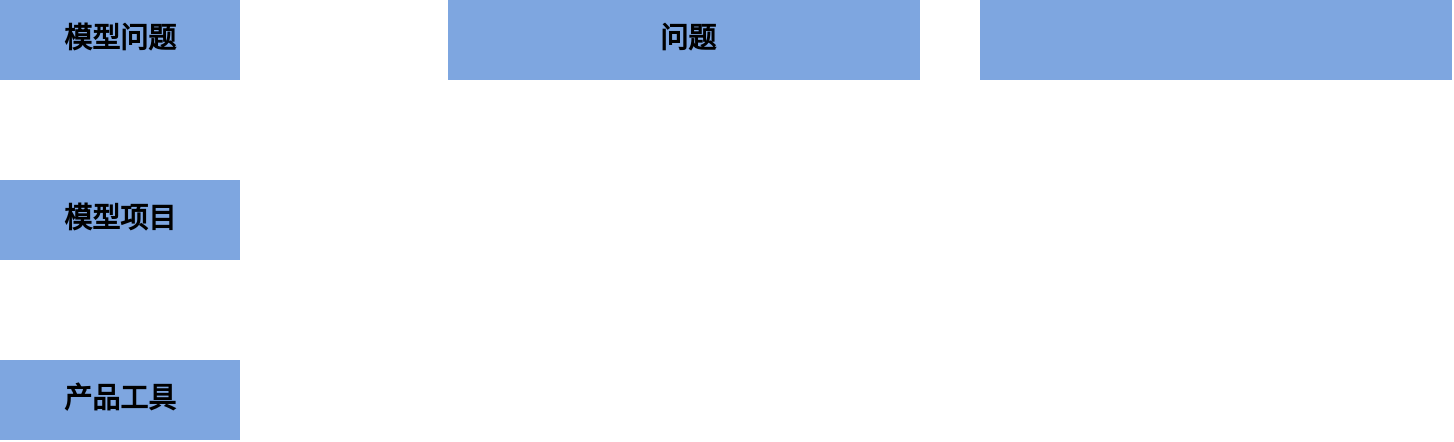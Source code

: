 <mxfile version="20.8.23" type="github">
  <diagram name="第 1 页" id="2HcNpDpKpD43kfRhDceQ">
    <mxGraphModel dx="1084" dy="465" grid="1" gridSize="10" guides="1" tooltips="1" connect="1" arrows="1" fold="1" page="1" pageScale="1" pageWidth="827" pageHeight="1169" math="0" shadow="0">
      <root>
        <mxCell id="0" />
        <mxCell id="1" parent="0" />
        <mxCell id="VEBtaycLKmm5noyyKj6F-1" value="&lt;pre&gt;&lt;br&gt;&lt;/pre&gt;" style="rounded=0;whiteSpace=wrap;html=1;labelBackgroundColor=#ffffff;hachureGap=4;strokeColor=none;strokeWidth=1;fontFamily=Architects Daughter;fontSource=https%3A%2F%2Ffonts.googleapis.com%2Fcss%3Ffamily%3DArchitects%2BDaughter;fontSize=11;fillColor=#7EA6E0;" vertex="1" parent="1">
          <mxGeometry x="70" y="240" width="120" height="40" as="geometry" />
        </mxCell>
        <mxCell id="VEBtaycLKmm5noyyKj6F-2" value="&lt;font color=&quot;#000000&quot;&gt;&lt;span style=&quot;font-size: 14px;&quot;&gt;&lt;b&gt;模型问题&lt;/b&gt;&lt;/span&gt;&lt;/font&gt;" style="text;html=1;strokeColor=none;fillColor=none;align=center;verticalAlign=middle;whiteSpace=wrap;rounded=0;fontSize=11;fontFamily=Architects Daughter;fontColor=#FFFFFF;" vertex="1" parent="1">
          <mxGeometry x="100" y="245" width="60" height="30" as="geometry" />
        </mxCell>
        <mxCell id="VEBtaycLKmm5noyyKj6F-4" value="&lt;pre&gt;&lt;br&gt;&lt;/pre&gt;" style="rounded=0;whiteSpace=wrap;html=1;labelBackgroundColor=#ffffff;hachureGap=4;strokeColor=none;strokeWidth=1;fontFamily=Architects Daughter;fontSource=https%3A%2F%2Ffonts.googleapis.com%2Fcss%3Ffamily%3DArchitects%2BDaughter;fontSize=11;fillColor=#7EA6E0;" vertex="1" parent="1">
          <mxGeometry x="294" y="240" width="236" height="40" as="geometry" />
        </mxCell>
        <mxCell id="VEBtaycLKmm5noyyKj6F-5" value="&lt;b&gt;&lt;font style=&quot;font-size: 14px;&quot; color=&quot;#000000&quot;&gt;问题&lt;/font&gt;&lt;/b&gt;" style="text;html=1;strokeColor=none;fillColor=none;align=center;verticalAlign=middle;whiteSpace=wrap;rounded=0;fontSize=11;fontFamily=Architects Daughter;fontColor=#FFFFFF;" vertex="1" parent="1">
          <mxGeometry x="384" y="245" width="60" height="30" as="geometry" />
        </mxCell>
        <mxCell id="VEBtaycLKmm5noyyKj6F-6" value="&lt;pre&gt;&lt;br&gt;&lt;/pre&gt;" style="rounded=0;whiteSpace=wrap;html=1;labelBackgroundColor=#ffffff;hachureGap=4;strokeColor=none;strokeWidth=1;fontFamily=Architects Daughter;fontSource=https%3A%2F%2Ffonts.googleapis.com%2Fcss%3Ffamily%3DArchitects%2BDaughter;fontSize=11;fillColor=#7EA6E0;" vertex="1" parent="1">
          <mxGeometry x="560" y="240" width="236" height="40" as="geometry" />
        </mxCell>
        <mxCell id="VEBtaycLKmm5noyyKj6F-11" value="&lt;pre&gt;&lt;br&gt;&lt;/pre&gt;" style="rounded=0;whiteSpace=wrap;html=1;labelBackgroundColor=#ffffff;hachureGap=4;strokeColor=none;strokeWidth=1;fontFamily=Architects Daughter;fontSource=https%3A%2F%2Ffonts.googleapis.com%2Fcss%3Ffamily%3DArchitects%2BDaughter;fontSize=11;fillColor=#7EA6E0;" vertex="1" parent="1">
          <mxGeometry x="70" y="330" width="120" height="40" as="geometry" />
        </mxCell>
        <mxCell id="VEBtaycLKmm5noyyKj6F-12" value="&lt;font color=&quot;#000000&quot;&gt;&lt;span style=&quot;font-size: 14px;&quot;&gt;&lt;b&gt;模型项目&lt;/b&gt;&lt;/span&gt;&lt;/font&gt;" style="text;html=1;strokeColor=none;fillColor=none;align=center;verticalAlign=middle;whiteSpace=wrap;rounded=0;fontSize=11;fontFamily=Architects Daughter;fontColor=#FFFFFF;" vertex="1" parent="1">
          <mxGeometry x="100" y="335" width="60" height="30" as="geometry" />
        </mxCell>
        <mxCell id="VEBtaycLKmm5noyyKj6F-13" value="&lt;pre&gt;&lt;br&gt;&lt;/pre&gt;" style="rounded=0;whiteSpace=wrap;html=1;labelBackgroundColor=#ffffff;hachureGap=4;strokeColor=none;strokeWidth=1;fontFamily=Architects Daughter;fontSource=https%3A%2F%2Ffonts.googleapis.com%2Fcss%3Ffamily%3DArchitects%2BDaughter;fontSize=11;fillColor=#7EA6E0;" vertex="1" parent="1">
          <mxGeometry x="70" y="420" width="120" height="40" as="geometry" />
        </mxCell>
        <mxCell id="VEBtaycLKmm5noyyKj6F-14" value="&lt;font color=&quot;#000000&quot;&gt;&lt;span style=&quot;font-size: 14px;&quot;&gt;&lt;b&gt;产品工具&lt;/b&gt;&lt;/span&gt;&lt;/font&gt;" style="text;html=1;strokeColor=none;fillColor=none;align=center;verticalAlign=middle;whiteSpace=wrap;rounded=0;fontSize=11;fontFamily=Architects Daughter;fontColor=#FFFFFF;" vertex="1" parent="1">
          <mxGeometry x="100" y="425" width="60" height="30" as="geometry" />
        </mxCell>
      </root>
    </mxGraphModel>
  </diagram>
</mxfile>
